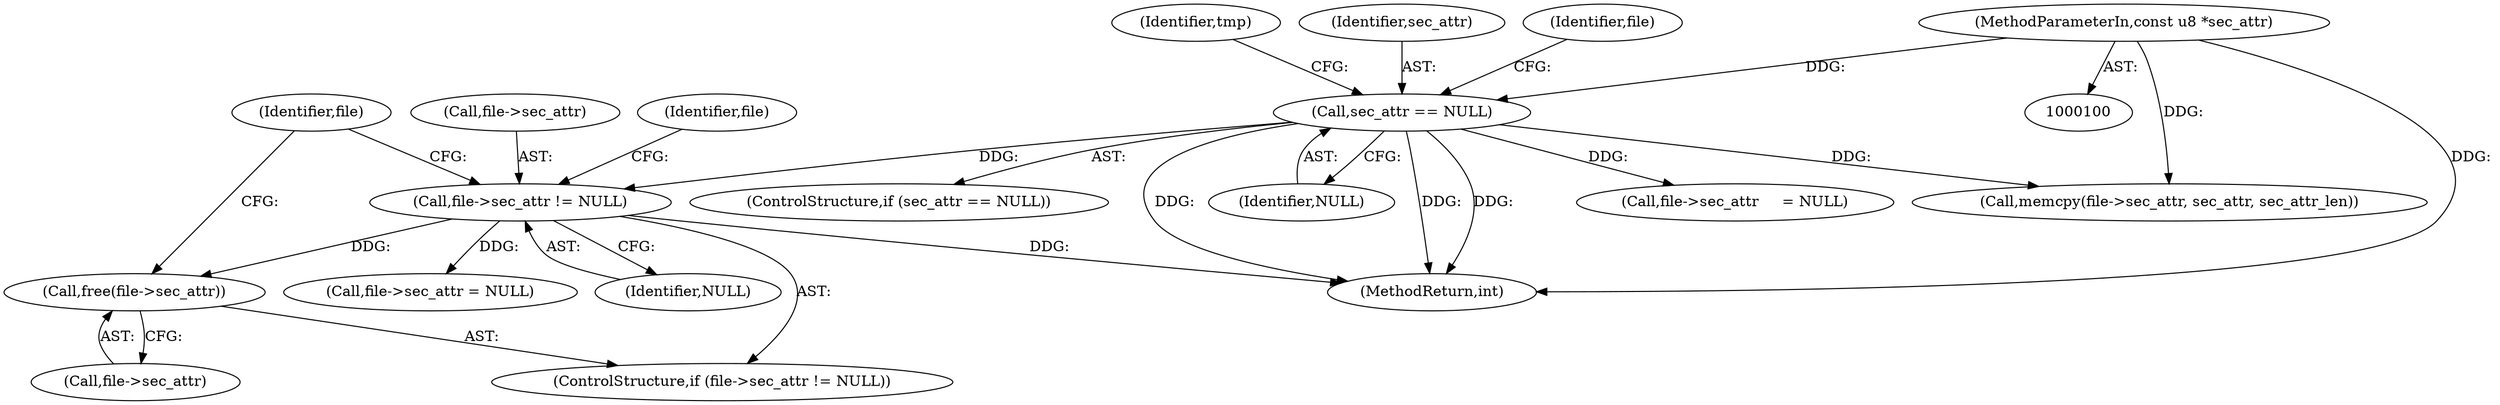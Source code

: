 digraph "0_OpenSC_360e95d45ac4123255a4c796db96337f332160ad#diff-d643a0fa169471dbf2912f4866dc49c5_7@API" {
"1000124" [label="(Call,free(file->sec_attr))"];
"1000119" [label="(Call,file->sec_attr != NULL)"];
"1000114" [label="(Call,sec_attr == NULL)"];
"1000102" [label="(MethodParameterIn,const u8 *sec_attr)"];
"1000161" [label="(Call,file->sec_attr     = NULL)"];
"1000191" [label="(MethodReturn,int)"];
"1000114" [label="(Call,sec_attr == NULL)"];
"1000141" [label="(Identifier,tmp)"];
"1000120" [label="(Call,file->sec_attr)"];
"1000130" [label="(Identifier,file)"];
"1000119" [label="(Call,file->sec_attr != NULL)"];
"1000128" [label="(Call,file->sec_attr = NULL)"];
"1000113" [label="(ControlStructure,if (sec_attr == NULL))"];
"1000115" [label="(Identifier,sec_attr)"];
"1000126" [label="(Identifier,file)"];
"1000121" [label="(Identifier,file)"];
"1000102" [label="(MethodParameterIn,const u8 *sec_attr)"];
"1000178" [label="(Call,memcpy(file->sec_attr, sec_attr, sec_attr_len))"];
"1000125" [label="(Call,file->sec_attr)"];
"1000123" [label="(Identifier,NULL)"];
"1000116" [label="(Identifier,NULL)"];
"1000124" [label="(Call,free(file->sec_attr))"];
"1000118" [label="(ControlStructure,if (file->sec_attr != NULL))"];
"1000124" -> "1000118"  [label="AST: "];
"1000124" -> "1000125"  [label="CFG: "];
"1000125" -> "1000124"  [label="AST: "];
"1000130" -> "1000124"  [label="CFG: "];
"1000119" -> "1000124"  [label="DDG: "];
"1000119" -> "1000118"  [label="AST: "];
"1000119" -> "1000123"  [label="CFG: "];
"1000120" -> "1000119"  [label="AST: "];
"1000123" -> "1000119"  [label="AST: "];
"1000126" -> "1000119"  [label="CFG: "];
"1000130" -> "1000119"  [label="CFG: "];
"1000119" -> "1000191"  [label="DDG: "];
"1000114" -> "1000119"  [label="DDG: "];
"1000119" -> "1000128"  [label="DDG: "];
"1000114" -> "1000113"  [label="AST: "];
"1000114" -> "1000116"  [label="CFG: "];
"1000115" -> "1000114"  [label="AST: "];
"1000116" -> "1000114"  [label="AST: "];
"1000121" -> "1000114"  [label="CFG: "];
"1000141" -> "1000114"  [label="CFG: "];
"1000114" -> "1000191"  [label="DDG: "];
"1000114" -> "1000191"  [label="DDG: "];
"1000114" -> "1000191"  [label="DDG: "];
"1000102" -> "1000114"  [label="DDG: "];
"1000114" -> "1000161"  [label="DDG: "];
"1000114" -> "1000178"  [label="DDG: "];
"1000102" -> "1000100"  [label="AST: "];
"1000102" -> "1000191"  [label="DDG: "];
"1000102" -> "1000178"  [label="DDG: "];
}
